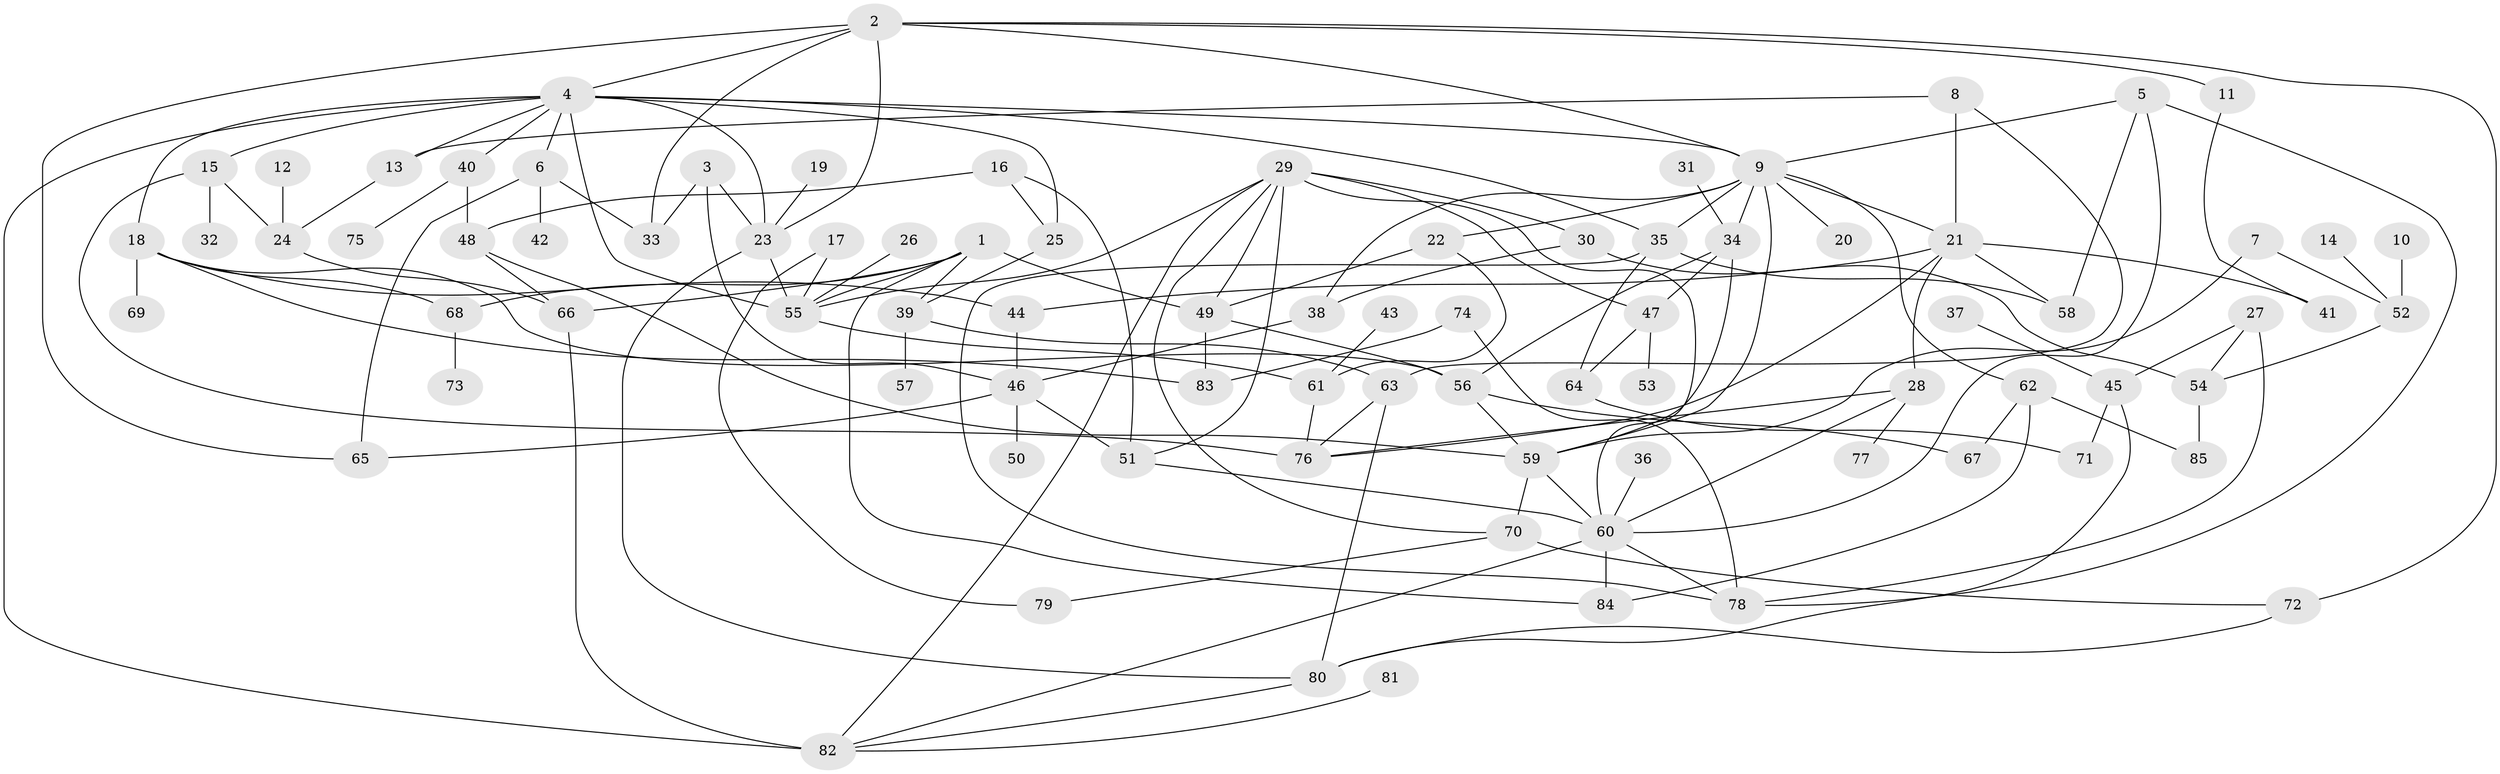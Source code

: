 // original degree distribution, {7: 0.03571428571428571, 6: 0.04285714285714286, 5: 0.05, 4: 0.15, 12: 0.007142857142857143, 3: 0.21428571428571427, 8: 0.007142857142857143, 2: 0.21428571428571427, 1: 0.2714285714285714, 10: 0.007142857142857143}
// Generated by graph-tools (version 1.1) at 2025/36/03/04/25 23:36:07]
// undirected, 85 vertices, 148 edges
graph export_dot {
  node [color=gray90,style=filled];
  1;
  2;
  3;
  4;
  5;
  6;
  7;
  8;
  9;
  10;
  11;
  12;
  13;
  14;
  15;
  16;
  17;
  18;
  19;
  20;
  21;
  22;
  23;
  24;
  25;
  26;
  27;
  28;
  29;
  30;
  31;
  32;
  33;
  34;
  35;
  36;
  37;
  38;
  39;
  40;
  41;
  42;
  43;
  44;
  45;
  46;
  47;
  48;
  49;
  50;
  51;
  52;
  53;
  54;
  55;
  56;
  57;
  58;
  59;
  60;
  61;
  62;
  63;
  64;
  65;
  66;
  67;
  68;
  69;
  70;
  71;
  72;
  73;
  74;
  75;
  76;
  77;
  78;
  79;
  80;
  81;
  82;
  83;
  84;
  85;
  1 -- 39 [weight=1.0];
  1 -- 49 [weight=1.0];
  1 -- 55 [weight=1.0];
  1 -- 66 [weight=1.0];
  1 -- 68 [weight=1.0];
  1 -- 84 [weight=1.0];
  2 -- 4 [weight=1.0];
  2 -- 9 [weight=1.0];
  2 -- 11 [weight=1.0];
  2 -- 23 [weight=1.0];
  2 -- 33 [weight=1.0];
  2 -- 65 [weight=1.0];
  2 -- 72 [weight=1.0];
  3 -- 23 [weight=1.0];
  3 -- 33 [weight=1.0];
  3 -- 46 [weight=1.0];
  4 -- 6 [weight=1.0];
  4 -- 9 [weight=1.0];
  4 -- 13 [weight=1.0];
  4 -- 15 [weight=1.0];
  4 -- 18 [weight=1.0];
  4 -- 23 [weight=1.0];
  4 -- 25 [weight=1.0];
  4 -- 35 [weight=1.0];
  4 -- 40 [weight=1.0];
  4 -- 55 [weight=1.0];
  4 -- 82 [weight=1.0];
  5 -- 9 [weight=1.0];
  5 -- 58 [weight=1.0];
  5 -- 60 [weight=1.0];
  5 -- 78 [weight=1.0];
  6 -- 33 [weight=1.0];
  6 -- 42 [weight=1.0];
  6 -- 65 [weight=1.0];
  7 -- 52 [weight=1.0];
  7 -- 59 [weight=1.0];
  8 -- 13 [weight=1.0];
  8 -- 21 [weight=1.0];
  8 -- 63 [weight=1.0];
  9 -- 20 [weight=1.0];
  9 -- 21 [weight=1.0];
  9 -- 22 [weight=1.0];
  9 -- 34 [weight=1.0];
  9 -- 35 [weight=1.0];
  9 -- 38 [weight=1.0];
  9 -- 59 [weight=1.0];
  9 -- 62 [weight=1.0];
  10 -- 52 [weight=1.0];
  11 -- 41 [weight=1.0];
  12 -- 24 [weight=1.0];
  13 -- 24 [weight=1.0];
  14 -- 52 [weight=1.0];
  15 -- 24 [weight=1.0];
  15 -- 32 [weight=1.0];
  15 -- 76 [weight=1.0];
  16 -- 25 [weight=1.0];
  16 -- 48 [weight=1.0];
  16 -- 51 [weight=1.0];
  17 -- 55 [weight=1.0];
  17 -- 79 [weight=1.0];
  18 -- 44 [weight=1.0];
  18 -- 56 [weight=1.0];
  18 -- 68 [weight=1.0];
  18 -- 69 [weight=1.0];
  18 -- 83 [weight=1.0];
  19 -- 23 [weight=1.0];
  21 -- 28 [weight=1.0];
  21 -- 41 [weight=1.0];
  21 -- 44 [weight=1.0];
  21 -- 58 [weight=1.0];
  21 -- 76 [weight=1.0];
  22 -- 49 [weight=1.0];
  22 -- 61 [weight=1.0];
  23 -- 55 [weight=1.0];
  23 -- 80 [weight=1.0];
  24 -- 66 [weight=1.0];
  25 -- 39 [weight=1.0];
  26 -- 55 [weight=1.0];
  27 -- 45 [weight=1.0];
  27 -- 54 [weight=1.0];
  27 -- 78 [weight=1.0];
  28 -- 60 [weight=1.0];
  28 -- 76 [weight=1.0];
  28 -- 77 [weight=1.0];
  29 -- 30 [weight=1.0];
  29 -- 47 [weight=1.0];
  29 -- 49 [weight=1.0];
  29 -- 51 [weight=1.0];
  29 -- 55 [weight=1.0];
  29 -- 60 [weight=1.0];
  29 -- 70 [weight=1.0];
  29 -- 82 [weight=1.0];
  30 -- 38 [weight=1.0];
  30 -- 54 [weight=1.0];
  31 -- 34 [weight=1.0];
  34 -- 47 [weight=1.0];
  34 -- 56 [weight=1.0];
  34 -- 59 [weight=1.0];
  35 -- 58 [weight=1.0];
  35 -- 64 [weight=1.0];
  35 -- 78 [weight=1.0];
  36 -- 60 [weight=1.0];
  37 -- 45 [weight=1.0];
  38 -- 46 [weight=1.0];
  39 -- 57 [weight=1.0];
  39 -- 63 [weight=1.0];
  40 -- 48 [weight=1.0];
  40 -- 75 [weight=1.0];
  43 -- 61 [weight=1.0];
  44 -- 46 [weight=1.0];
  45 -- 71 [weight=1.0];
  45 -- 80 [weight=1.0];
  46 -- 50 [weight=1.0];
  46 -- 51 [weight=1.0];
  46 -- 65 [weight=1.0];
  47 -- 53 [weight=1.0];
  47 -- 64 [weight=1.0];
  48 -- 59 [weight=1.0];
  48 -- 66 [weight=1.0];
  49 -- 56 [weight=1.0];
  49 -- 83 [weight=1.0];
  51 -- 60 [weight=1.0];
  52 -- 54 [weight=1.0];
  54 -- 85 [weight=1.0];
  55 -- 61 [weight=1.0];
  56 -- 59 [weight=1.0];
  56 -- 67 [weight=1.0];
  59 -- 60 [weight=1.0];
  59 -- 70 [weight=1.0];
  60 -- 78 [weight=1.0];
  60 -- 82 [weight=1.0];
  60 -- 84 [weight=1.0];
  61 -- 76 [weight=1.0];
  62 -- 67 [weight=1.0];
  62 -- 84 [weight=1.0];
  62 -- 85 [weight=1.0];
  63 -- 76 [weight=1.0];
  63 -- 80 [weight=1.0];
  64 -- 71 [weight=1.0];
  66 -- 82 [weight=1.0];
  68 -- 73 [weight=1.0];
  70 -- 72 [weight=1.0];
  70 -- 79 [weight=1.0];
  72 -- 80 [weight=1.0];
  74 -- 78 [weight=2.0];
  74 -- 83 [weight=1.0];
  80 -- 82 [weight=1.0];
  81 -- 82 [weight=1.0];
}
